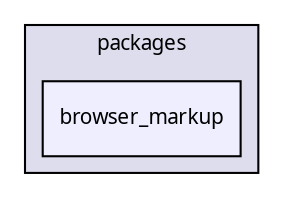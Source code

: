 digraph "packages/page/packages/browser_markup/" {
  compound=true
  node [ fontsize="10", fontname="FreeSans.ttf"];
  edge [ labelfontsize="10", labelfontname="FreeSans.ttf"];
  subgraph clusterdir_45d5d742c6a2e963177f6f892a398aed {
    graph [ bgcolor="#ddddee", pencolor="black", label="packages" fontname="FreeSans.ttf", fontsize="10", URL="dir_45d5d742c6a2e963177f6f892a398aed.html"]
  dir_b6961bf0f274f02b6a573e6359e1ba7f [shape=box, label="browser_markup", style="filled", fillcolor="#eeeeff", pencolor="black", URL="dir_b6961bf0f274f02b6a573e6359e1ba7f.html"];
  }
}
